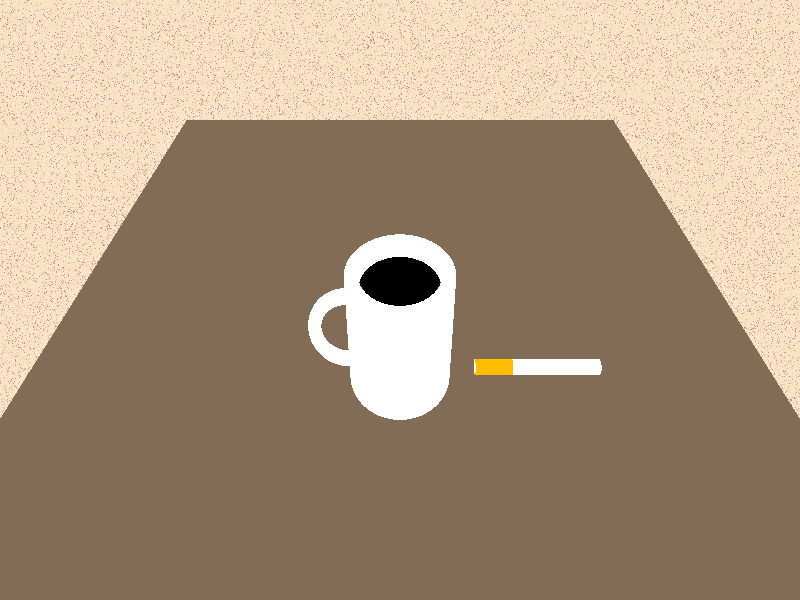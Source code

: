 /*
background {
	color rgb 1
}
*/

#include "colors.inc"
#include "textures.inc"

#declare ImageWidth = 800;
#declare ImageHeight = 480;
//#declare ImageWidth = 640;
//#declare ImageHeight = 480;

#local H = 40; // table height,
#local W = 60; // table width in x and z
#local R = 0.75; // table leg thickness

//------------------------
#declare Table_01 =
union{
	// feet
	cylinder{<0,0,0>,<0,H,0>, R translate< W/2-R,0,-W/2+R>}
	cylinder{<0,0,0>,<0,H,0>, R translate< W/2-R,0, W/2-R>}
	cylinder{<0,0,0>,<0,H,0>, R translate<-W/2+R,0, W/2-R>}
	cylinder{<0,0,0>,<0,H,0>, R translate<-W/2+R,0,-W/2+R>}

	// seat
	box{ <-W/2,-0.025,-W/2>,<W/2,0,W/2> translate<0,H,0> }

	pigment{ color rgb<0.75,0.5,0.3>*0.3}
}

global_settings {
	assumed_gamma 1.0
}

// camera ----------------------------------
camera {
	angle 75
	location  <0, H+30.0, -30-(90.0*clock)>
	look_at   <0.0, H+6.0, 0.0>
	rotate <0,clock*360,0>
	right x*ImageWidth/ImageHeight
}

// sun -------------------------------------
light_source{
	<1500, 3000, -2500> color White
}

// sky ----------------------------------
plane{
	<0,1,0>, 1 hollow
	texture {
		pigment {
			bozo turbulence 0.92
			color_map {
				[0.00 rgb<0.05, 0.15, 0.45>]
				[0.50 rgb<0.05, 0.15, 0.45>]
				[0.70 rgb<1, 1, 1>]
				[0.85 rgb<0.2, 0.2, 0.2>]
				[1.00 rgb<0.5, 0.5, 0.5>]
			}
			scale<1, 1, 1.5> * 2.5
			translate<0, 0, 0>
		}
		finish {
			ambient 1 diffuse 0
		}
	}
	scale 10000
}

// ground ----------------------------------
plane {
	<0, 1, 0>, 0
	texture {
		Cork
//		pigment{ color rgb<0.22, 0.45, 0>}
//		normal { bumps 0.75 scale 0.015 }
//		finish { phong 0.1 }
	}
}

// fog on the ground -----------------------
fog {
	fog_type 2
	distance 35
	color rgb <1, 1, 1> * 0.8
	fog_offset 0.1
	fog_alt 1.5
	turbulence 1.8
}

// coffee cup ------------------
union {
	union {
		cylinder {
			<0,H+0,0>,
			<0,H+8,0>,
			4
			clipped_by {
				cylinder {
					<0,H+1,0>,
					<0,H+8,0>,
					3
					translate<0,1,0> inverse
				}
			}
			pigment {
				color White
			}
		}

		cylinder {
			<0,H+1,0>,
			<0,H+7,0>,
			3
			pigment {
				color rgb <0, 0, 0>
			}
		}
	}

	torus {
		2.5,
		0.5
		rotate <90, 0, 0>
		translate <-4, H+3.75, 0>
		pigment {
			color White
		}
	}
}

// cigarette -------------
union {
	union {
		cylinder {
			<6,H+0.5,0>,
			<9,H+0.5,0>,
			0.5
			open
			pigment {
				color Orange
			}
		}

		cylinder {
			<6,H+0.5,0>,
			<9,H+0.5,0>,
			0.495
			pigment {
				color White
			}
		}
	}

	union {
		cylinder {
			<9,H+0.5,0>,
			<16,H+0.5,0>,
			0.5
			open
			pigment {
				color White
			}
		}

		cylinder {
			<9,H+0.5,0>,
			<16,H+0.5,0>,
			0.495
			pigment {
				color Brown
			}
		}

	}
}

// table ----------------
object {
	Table_01
	rotate<0,0,0>
	translate<0,0,10>
}